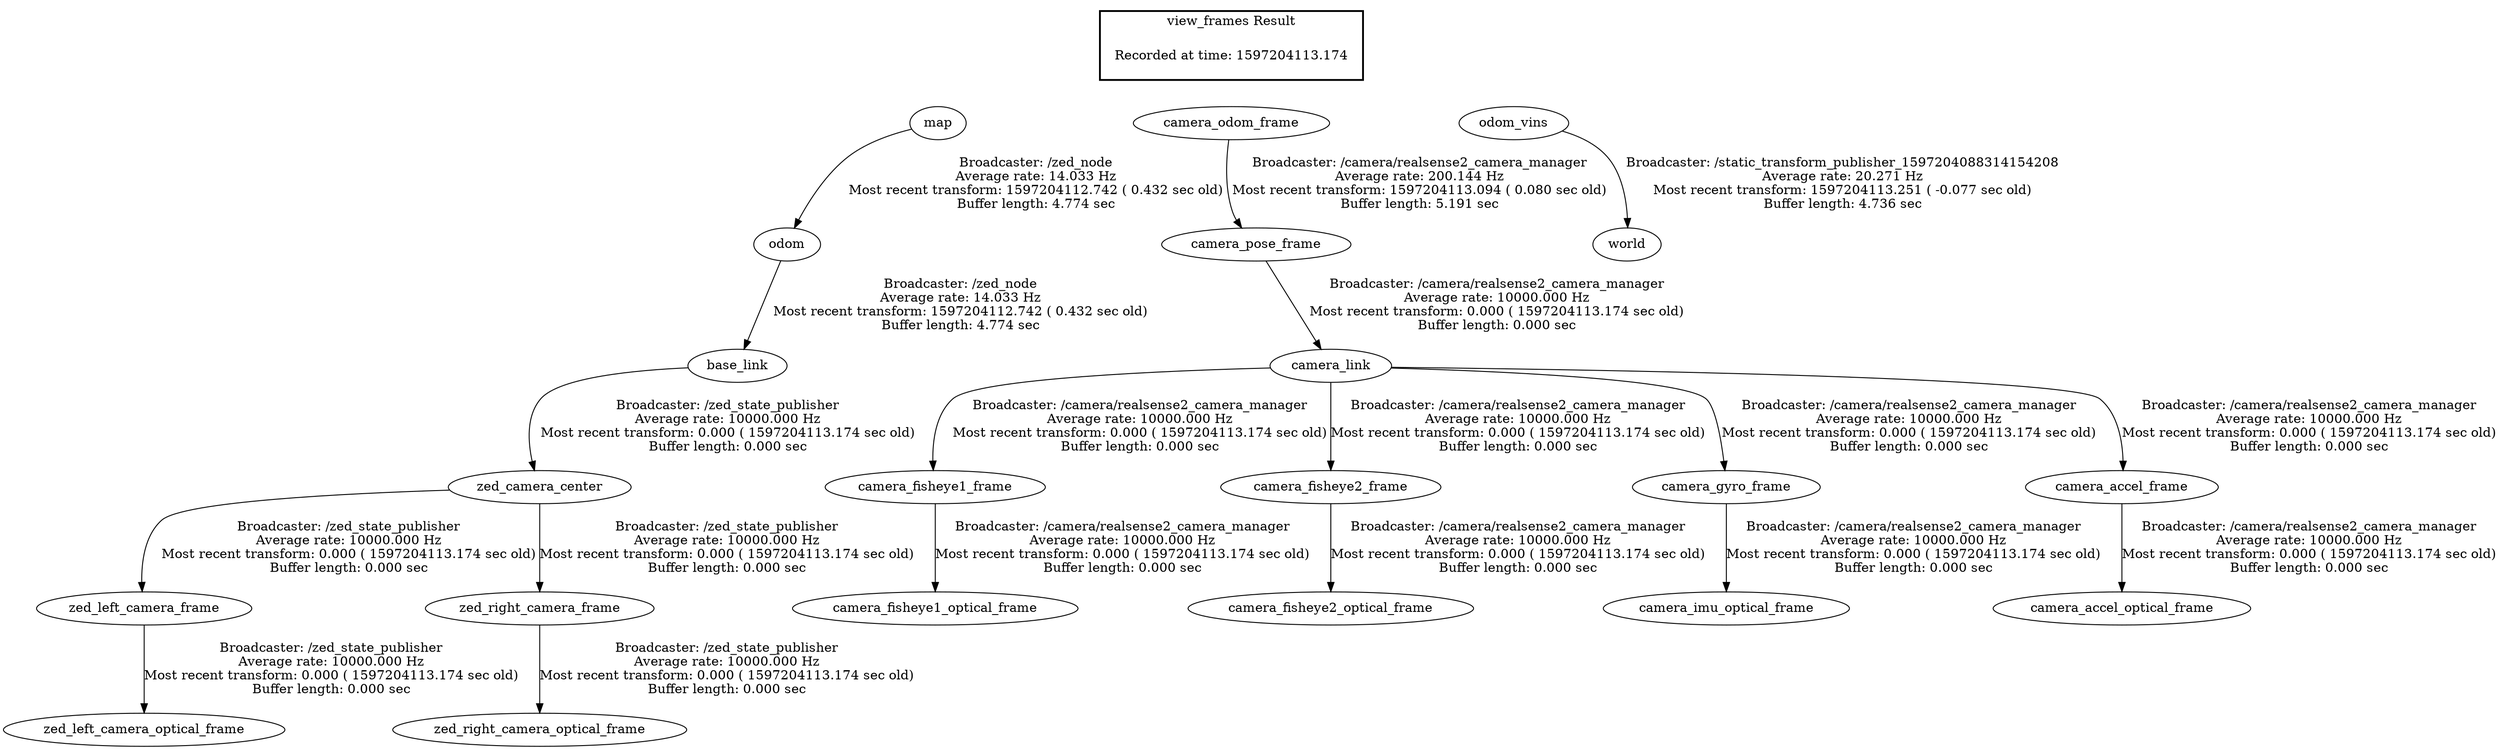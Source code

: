 digraph G {
"odom" -> "base_link"[label="Broadcaster: /zed_node\nAverage rate: 14.033 Hz\nMost recent transform: 1597204112.742 ( 0.432 sec old)\nBuffer length: 4.774 sec\n"];
"map" -> "odom"[label="Broadcaster: /zed_node\nAverage rate: 14.033 Hz\nMost recent transform: 1597204112.742 ( 0.432 sec old)\nBuffer length: 4.774 sec\n"];
"camera_odom_frame" -> "camera_pose_frame"[label="Broadcaster: /camera/realsense2_camera_manager\nAverage rate: 200.144 Hz\nMost recent transform: 1597204113.094 ( 0.080 sec old)\nBuffer length: 5.191 sec\n"];
"base_link" -> "zed_camera_center"[label="Broadcaster: /zed_state_publisher\nAverage rate: 10000.000 Hz\nMost recent transform: 0.000 ( 1597204113.174 sec old)\nBuffer length: 0.000 sec\n"];
"zed_camera_center" -> "zed_left_camera_frame"[label="Broadcaster: /zed_state_publisher\nAverage rate: 10000.000 Hz\nMost recent transform: 0.000 ( 1597204113.174 sec old)\nBuffer length: 0.000 sec\n"];
"zed_left_camera_frame" -> "zed_left_camera_optical_frame"[label="Broadcaster: /zed_state_publisher\nAverage rate: 10000.000 Hz\nMost recent transform: 0.000 ( 1597204113.174 sec old)\nBuffer length: 0.000 sec\n"];
"zed_camera_center" -> "zed_right_camera_frame"[label="Broadcaster: /zed_state_publisher\nAverage rate: 10000.000 Hz\nMost recent transform: 0.000 ( 1597204113.174 sec old)\nBuffer length: 0.000 sec\n"];
"zed_right_camera_frame" -> "zed_right_camera_optical_frame"[label="Broadcaster: /zed_state_publisher\nAverage rate: 10000.000 Hz\nMost recent transform: 0.000 ( 1597204113.174 sec old)\nBuffer length: 0.000 sec\n"];
"camera_link" -> "camera_fisheye1_frame"[label="Broadcaster: /camera/realsense2_camera_manager\nAverage rate: 10000.000 Hz\nMost recent transform: 0.000 ( 1597204113.174 sec old)\nBuffer length: 0.000 sec\n"];
"camera_pose_frame" -> "camera_link"[label="Broadcaster: /camera/realsense2_camera_manager\nAverage rate: 10000.000 Hz\nMost recent transform: 0.000 ( 1597204113.174 sec old)\nBuffer length: 0.000 sec\n"];
"camera_fisheye1_frame" -> "camera_fisheye1_optical_frame"[label="Broadcaster: /camera/realsense2_camera_manager\nAverage rate: 10000.000 Hz\nMost recent transform: 0.000 ( 1597204113.174 sec old)\nBuffer length: 0.000 sec\n"];
"camera_link" -> "camera_fisheye2_frame"[label="Broadcaster: /camera/realsense2_camera_manager\nAverage rate: 10000.000 Hz\nMost recent transform: 0.000 ( 1597204113.174 sec old)\nBuffer length: 0.000 sec\n"];
"camera_fisheye2_frame" -> "camera_fisheye2_optical_frame"[label="Broadcaster: /camera/realsense2_camera_manager\nAverage rate: 10000.000 Hz\nMost recent transform: 0.000 ( 1597204113.174 sec old)\nBuffer length: 0.000 sec\n"];
"camera_link" -> "camera_gyro_frame"[label="Broadcaster: /camera/realsense2_camera_manager\nAverage rate: 10000.000 Hz\nMost recent transform: 0.000 ( 1597204113.174 sec old)\nBuffer length: 0.000 sec\n"];
"camera_gyro_frame" -> "camera_imu_optical_frame"[label="Broadcaster: /camera/realsense2_camera_manager\nAverage rate: 10000.000 Hz\nMost recent transform: 0.000 ( 1597204113.174 sec old)\nBuffer length: 0.000 sec\n"];
"camera_link" -> "camera_accel_frame"[label="Broadcaster: /camera/realsense2_camera_manager\nAverage rate: 10000.000 Hz\nMost recent transform: 0.000 ( 1597204113.174 sec old)\nBuffer length: 0.000 sec\n"];
"camera_accel_frame" -> "camera_accel_optical_frame"[label="Broadcaster: /camera/realsense2_camera_manager\nAverage rate: 10000.000 Hz\nMost recent transform: 0.000 ( 1597204113.174 sec old)\nBuffer length: 0.000 sec\n"];
"odom_vins" -> "world"[label="Broadcaster: /static_transform_publisher_1597204088314154208\nAverage rate: 20.271 Hz\nMost recent transform: 1597204113.251 ( -0.077 sec old)\nBuffer length: 4.736 sec\n"];
edge [style=invis];
 subgraph cluster_legend { style=bold; color=black; label ="view_frames Result";
"Recorded at time: 1597204113.174"[ shape=plaintext ] ;
 }->"map";
edge [style=invis];
 subgraph cluster_legend { style=bold; color=black; label ="view_frames Result";
"Recorded at time: 1597204113.174"[ shape=plaintext ] ;
 }->"camera_odom_frame";
edge [style=invis];
 subgraph cluster_legend { style=bold; color=black; label ="view_frames Result";
"Recorded at time: 1597204113.174"[ shape=plaintext ] ;
 }->"odom_vins";
}